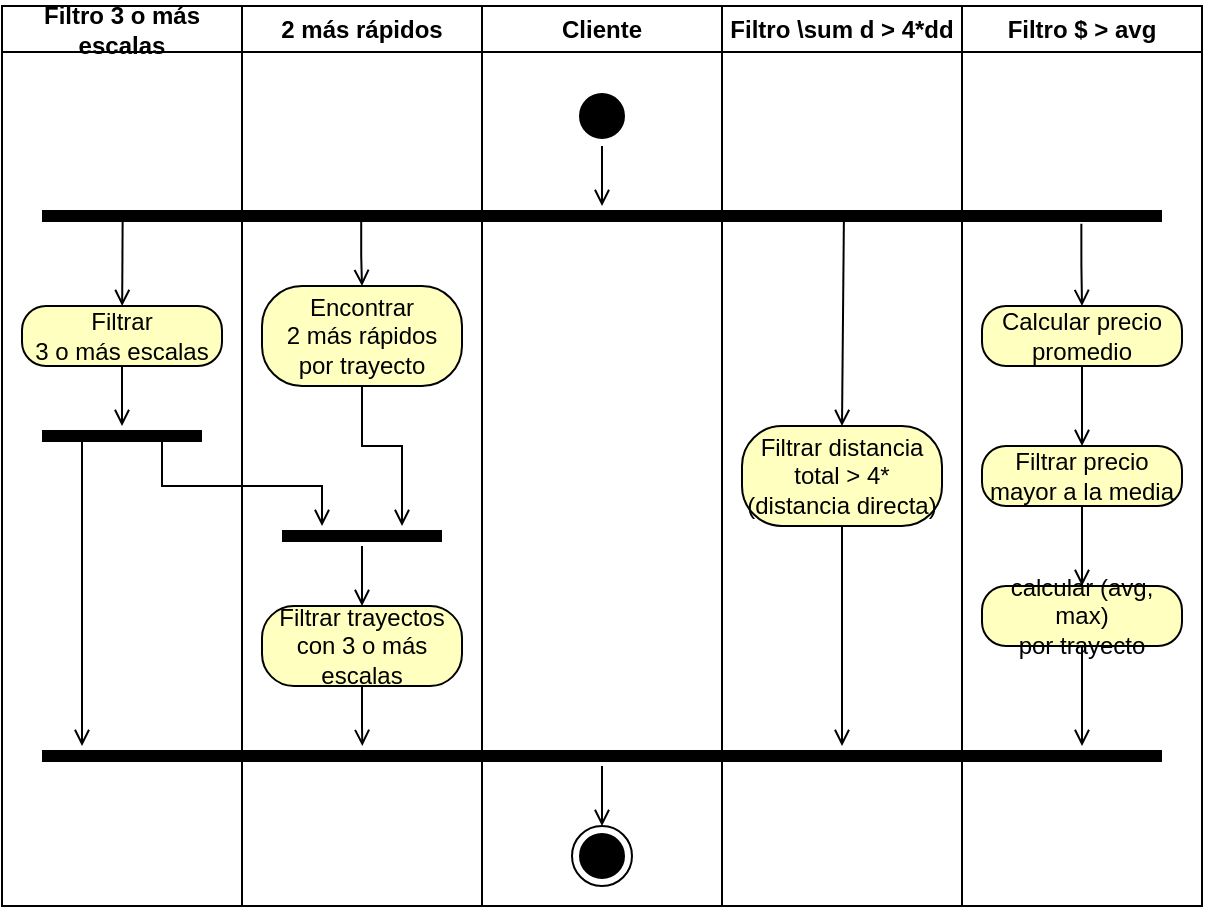 <mxfile version="21.8.0" type="device">
  <diagram name="Page-1" id="V0aKmFcZMrBBoX7ab7Hi">
    <mxGraphModel dx="723" dy="427" grid="1" gridSize="10" guides="1" tooltips="1" connect="1" arrows="1" fold="1" page="1" pageScale="1" pageWidth="850" pageHeight="1100" math="0" shadow="0">
      <root>
        <mxCell id="0" />
        <mxCell id="1" parent="0" />
        <mxCell id="v8eVq_Bh96CFJJvyu7WR-1" value="Filtro 3 o más escalas" style="swimlane;whiteSpace=wrap;html=1;" vertex="1" parent="1">
          <mxGeometry x="120" y="20" width="120" height="450" as="geometry" />
        </mxCell>
        <mxCell id="v8eVq_Bh96CFJJvyu7WR-19" value="&lt;div&gt;Filtrar&lt;/div&gt;&lt;div&gt;3 o más escalas&lt;/div&gt;" style="rounded=1;whiteSpace=wrap;html=1;arcSize=40;fontColor=#000000;fillColor=#ffffc0;strokeColor=#000000;" vertex="1" parent="v8eVq_Bh96CFJJvyu7WR-1">
          <mxGeometry x="10" y="150" width="100" height="30" as="geometry" />
        </mxCell>
        <mxCell id="v8eVq_Bh96CFJJvyu7WR-20" value="" style="edgeStyle=orthogonalEdgeStyle;html=1;verticalAlign=bottom;endArrow=open;endSize=6;strokeColor=#000000;rounded=0;endFill=0;" edge="1" source="v8eVq_Bh96CFJJvyu7WR-19" parent="v8eVq_Bh96CFJJvyu7WR-1" target="v8eVq_Bh96CFJJvyu7WR-21">
          <mxGeometry relative="1" as="geometry">
            <mxPoint x="60" y="260" as="targetPoint" />
          </mxGeometry>
        </mxCell>
        <mxCell id="v8eVq_Bh96CFJJvyu7WR-21" value="" style="shape=line;html=1;strokeWidth=6;strokeColor=#000000;" vertex="1" parent="v8eVq_Bh96CFJJvyu7WR-1">
          <mxGeometry x="20" y="210" width="80" height="10" as="geometry" />
        </mxCell>
        <mxCell id="v8eVq_Bh96CFJJvyu7WR-2" value="2 más rápidos" style="swimlane;whiteSpace=wrap;html=1;" vertex="1" parent="1">
          <mxGeometry x="240" y="20" width="120" height="450" as="geometry" />
        </mxCell>
        <mxCell id="v8eVq_Bh96CFJJvyu7WR-22" value="" style="edgeStyle=orthogonalEdgeStyle;html=1;verticalAlign=bottom;endArrow=open;endSize=6;strokeColor=#000000;rounded=0;endFill=0;exitX=0.75;exitY=0.5;exitDx=0;exitDy=0;exitPerimeter=0;" edge="1" source="v8eVq_Bh96CFJJvyu7WR-21" parent="v8eVq_Bh96CFJJvyu7WR-2">
          <mxGeometry relative="1" as="geometry">
            <mxPoint x="40" y="260" as="targetPoint" />
            <Array as="points">
              <mxPoint x="-40" y="240" />
              <mxPoint x="40" y="240" />
            </Array>
          </mxGeometry>
        </mxCell>
        <mxCell id="v8eVq_Bh96CFJJvyu7WR-23" value="" style="edgeStyle=orthogonalEdgeStyle;html=1;verticalAlign=bottom;endArrow=open;endSize=6;strokeColor=#000000;rounded=0;endFill=0;exitX=0.25;exitY=0.5;exitDx=0;exitDy=0;exitPerimeter=0;" edge="1" parent="v8eVq_Bh96CFJJvyu7WR-2" source="v8eVq_Bh96CFJJvyu7WR-21">
          <mxGeometry relative="1" as="geometry">
            <mxPoint x="-80" y="370" as="targetPoint" />
            <mxPoint x="-30" y="280" as="sourcePoint" />
            <Array as="points">
              <mxPoint x="-80" y="320" />
              <mxPoint x="-80" y="320" />
            </Array>
          </mxGeometry>
        </mxCell>
        <mxCell id="v8eVq_Bh96CFJJvyu7WR-25" style="edgeStyle=orthogonalEdgeStyle;rounded=0;orthogonalLoop=1;jettySize=auto;html=1;endArrow=open;endFill=0;" edge="1" parent="v8eVq_Bh96CFJJvyu7WR-2" source="v8eVq_Bh96CFJJvyu7WR-24">
          <mxGeometry relative="1" as="geometry">
            <mxPoint x="80" y="260" as="targetPoint" />
            <Array as="points">
              <mxPoint x="60" y="220" />
              <mxPoint x="80" y="220" />
            </Array>
          </mxGeometry>
        </mxCell>
        <mxCell id="v8eVq_Bh96CFJJvyu7WR-24" value="&lt;div&gt;Encontrar&lt;/div&gt;&lt;div&gt;2 más rápidos&lt;/div&gt;&lt;div&gt;por trayecto&lt;br&gt;&lt;/div&gt;" style="rounded=1;whiteSpace=wrap;html=1;arcSize=40;fontColor=#000000;fillColor=#ffffc0;strokeColor=#000000;" vertex="1" parent="v8eVq_Bh96CFJJvyu7WR-2">
          <mxGeometry x="10" y="140" width="100" height="50" as="geometry" />
        </mxCell>
        <mxCell id="v8eVq_Bh96CFJJvyu7WR-32" style="edgeStyle=orthogonalEdgeStyle;rounded=0;orthogonalLoop=1;jettySize=auto;html=1;endArrow=open;endFill=0;" edge="1" parent="v8eVq_Bh96CFJJvyu7WR-2" source="v8eVq_Bh96CFJJvyu7WR-30" target="v8eVq_Bh96CFJJvyu7WR-31">
          <mxGeometry relative="1" as="geometry" />
        </mxCell>
        <mxCell id="v8eVq_Bh96CFJJvyu7WR-30" value="" style="shape=line;html=1;strokeWidth=6;strokeColor=#000000;" vertex="1" parent="v8eVq_Bh96CFJJvyu7WR-2">
          <mxGeometry x="20" y="260" width="80" height="10" as="geometry" />
        </mxCell>
        <mxCell id="v8eVq_Bh96CFJJvyu7WR-31" value="Filtrar trayectos con 3 o más escalas" style="rounded=1;whiteSpace=wrap;html=1;arcSize=40;fontColor=#000000;fillColor=#ffffc0;strokeColor=#000000;" vertex="1" parent="v8eVq_Bh96CFJJvyu7WR-2">
          <mxGeometry x="10" y="300" width="100" height="40" as="geometry" />
        </mxCell>
        <mxCell id="v8eVq_Bh96CFJJvyu7WR-3" value="Cliente" style="swimlane;whiteSpace=wrap;html=1;startSize=23;" vertex="1" parent="1">
          <mxGeometry x="360" y="20" width="120" height="450" as="geometry" />
        </mxCell>
        <mxCell id="v8eVq_Bh96CFJJvyu7WR-35" style="edgeStyle=orthogonalEdgeStyle;rounded=0;orthogonalLoop=1;jettySize=auto;html=1;endArrow=open;endFill=0;" edge="1" parent="v8eVq_Bh96CFJJvyu7WR-3" source="v8eVq_Bh96CFJJvyu7WR-33" target="v8eVq_Bh96CFJJvyu7WR-34">
          <mxGeometry relative="1" as="geometry" />
        </mxCell>
        <mxCell id="v8eVq_Bh96CFJJvyu7WR-33" value="" style="shape=line;html=1;strokeWidth=6;" vertex="1" parent="v8eVq_Bh96CFJJvyu7WR-3">
          <mxGeometry x="-220" y="370" width="560" height="10" as="geometry" />
        </mxCell>
        <mxCell id="v8eVq_Bh96CFJJvyu7WR-34" value="" style="ellipse;html=1;shape=endState;fillColor=#000000;strokeColor=#000000;" vertex="1" parent="v8eVq_Bh96CFJJvyu7WR-3">
          <mxGeometry x="45" y="410" width="30" height="30" as="geometry" />
        </mxCell>
        <mxCell id="v8eVq_Bh96CFJJvyu7WR-36" value="" style="ellipse;html=1;shape=startState;fillColor=#000000;strokeColor=#000000;" vertex="1" parent="v8eVq_Bh96CFJJvyu7WR-3">
          <mxGeometry x="45" y="40" width="30" height="30" as="geometry" />
        </mxCell>
        <mxCell id="v8eVq_Bh96CFJJvyu7WR-4" value="Filtro \sum d &amp;gt; 4*dd" style="swimlane;whiteSpace=wrap;html=1;" vertex="1" parent="1">
          <mxGeometry x="480" y="20" width="120" height="450" as="geometry" />
        </mxCell>
        <mxCell id="v8eVq_Bh96CFJJvyu7WR-28" style="edgeStyle=orthogonalEdgeStyle;rounded=0;orthogonalLoop=1;jettySize=auto;html=1;endArrow=open;endFill=0;" edge="1" parent="v8eVq_Bh96CFJJvyu7WR-4" source="v8eVq_Bh96CFJJvyu7WR-26">
          <mxGeometry relative="1" as="geometry">
            <mxPoint x="60" y="370" as="targetPoint" />
          </mxGeometry>
        </mxCell>
        <mxCell id="v8eVq_Bh96CFJJvyu7WR-26" value="Filtrar distancia total &amp;gt; 4*(distancia directa)" style="rounded=1;whiteSpace=wrap;html=1;arcSize=40;fontColor=#000000;fillColor=#ffffc0;strokeColor=#000000;" vertex="1" parent="v8eVq_Bh96CFJJvyu7WR-4">
          <mxGeometry x="10" y="210" width="100" height="50" as="geometry" />
        </mxCell>
        <mxCell id="v8eVq_Bh96CFJJvyu7WR-6" value="Filtro $ &amp;gt; avg" style="swimlane;whiteSpace=wrap;html=1;" vertex="1" parent="1">
          <mxGeometry x="600" y="20" width="120" height="450" as="geometry" />
        </mxCell>
        <mxCell id="v8eVq_Bh96CFJJvyu7WR-29" style="edgeStyle=orthogonalEdgeStyle;rounded=0;orthogonalLoop=1;jettySize=auto;html=1;endArrow=open;endFill=0;" edge="1" parent="v8eVq_Bh96CFJJvyu7WR-6" source="v8eVq_Bh96CFJJvyu7WR-27" target="v8eVq_Bh96CFJJvyu7WR-38">
          <mxGeometry relative="1" as="geometry">
            <mxPoint x="60" y="270" as="targetPoint" />
          </mxGeometry>
        </mxCell>
        <mxCell id="v8eVq_Bh96CFJJvyu7WR-27" value="Calcular precio promedio" style="rounded=1;whiteSpace=wrap;html=1;arcSize=40;fontColor=#000000;fillColor=#ffffc0;strokeColor=#000000;" vertex="1" parent="v8eVq_Bh96CFJJvyu7WR-6">
          <mxGeometry x="10" y="150" width="100" height="30" as="geometry" />
        </mxCell>
        <mxCell id="v8eVq_Bh96CFJJvyu7WR-38" value="Filtrar precio mayor a la media" style="rounded=1;whiteSpace=wrap;html=1;arcSize=40;fontColor=#000000;fillColor=#ffffc0;strokeColor=#000000;" vertex="1" parent="v8eVq_Bh96CFJJvyu7WR-6">
          <mxGeometry x="10" y="220" width="100" height="30" as="geometry" />
        </mxCell>
        <mxCell id="v8eVq_Bh96CFJJvyu7WR-44" style="edgeStyle=orthogonalEdgeStyle;rounded=0;orthogonalLoop=1;jettySize=auto;html=1;endArrow=open;endFill=0;" edge="1" parent="v8eVq_Bh96CFJJvyu7WR-6" source="v8eVq_Bh96CFJJvyu7WR-43">
          <mxGeometry relative="1" as="geometry">
            <mxPoint x="60" y="370" as="targetPoint" />
          </mxGeometry>
        </mxCell>
        <mxCell id="v8eVq_Bh96CFJJvyu7WR-43" value="&lt;div&gt;calcular (avg, max)&lt;/div&gt;&lt;div&gt;por trayecto&lt;/div&gt;" style="rounded=1;whiteSpace=wrap;html=1;arcSize=40;fontColor=#000000;fillColor=#ffffc0;strokeColor=#000000;" vertex="1" parent="v8eVq_Bh96CFJJvyu7WR-6">
          <mxGeometry x="10" y="290" width="100" height="30" as="geometry" />
        </mxCell>
        <mxCell id="v8eVq_Bh96CFJJvyu7WR-39" style="edgeStyle=orthogonalEdgeStyle;rounded=0;orthogonalLoop=1;jettySize=auto;html=1;endArrow=open;endFill=0;" edge="1" parent="v8eVq_Bh96CFJJvyu7WR-6" source="v8eVq_Bh96CFJJvyu7WR-38" target="v8eVq_Bh96CFJJvyu7WR-43">
          <mxGeometry relative="1" as="geometry">
            <mxPoint x="60" y="300" as="targetPoint" />
          </mxGeometry>
        </mxCell>
        <mxCell id="v8eVq_Bh96CFJJvyu7WR-15" style="edgeStyle=orthogonalEdgeStyle;rounded=0;orthogonalLoop=1;jettySize=auto;html=1;exitX=0.716;exitY=0.55;exitDx=0;exitDy=0;exitPerimeter=0;endArrow=open;endFill=0;" edge="1" parent="1" source="v8eVq_Bh96CFJJvyu7WR-12" target="v8eVq_Bh96CFJJvyu7WR-26">
          <mxGeometry relative="1" as="geometry">
            <mxPoint x="540" y="190" as="targetPoint" />
            <mxPoint x="540" y="130" as="sourcePoint" />
            <Array as="points">
              <mxPoint x="540" y="126" />
            </Array>
          </mxGeometry>
        </mxCell>
        <mxCell id="v8eVq_Bh96CFJJvyu7WR-12" value="" style="shape=line;html=1;strokeWidth=6;" vertex="1" parent="1">
          <mxGeometry x="140" y="120" width="560" height="10" as="geometry" />
        </mxCell>
        <mxCell id="v8eVq_Bh96CFJJvyu7WR-16" style="edgeStyle=orthogonalEdgeStyle;rounded=0;orthogonalLoop=1;jettySize=auto;html=1;exitX=0.928;exitY=0.883;exitDx=0;exitDy=0;exitPerimeter=0;endArrow=open;endFill=0;" edge="1" parent="1" source="v8eVq_Bh96CFJJvyu7WR-12" target="v8eVq_Bh96CFJJvyu7WR-27">
          <mxGeometry relative="1" as="geometry">
            <mxPoint x="660" y="190" as="targetPoint" />
            <mxPoint x="660" y="140" as="sourcePoint" />
            <Array as="points" />
          </mxGeometry>
        </mxCell>
        <mxCell id="v8eVq_Bh96CFJJvyu7WR-17" value="" style="endArrow=open;html=1;rounded=0;align=center;verticalAlign=top;endFill=0;labelBackgroundColor=none;endSize=6;exitX=0.285;exitY=0.717;exitDx=0;exitDy=0;exitPerimeter=0;edgeStyle=orthogonalEdgeStyle;" edge="1" parent="1" source="v8eVq_Bh96CFJJvyu7WR-12" target="v8eVq_Bh96CFJJvyu7WR-24">
          <mxGeometry relative="1" as="geometry">
            <mxPoint x="320" y="320" as="targetPoint" />
            <mxPoint x="290" y="160" as="sourcePoint" />
          </mxGeometry>
        </mxCell>
        <mxCell id="v8eVq_Bh96CFJJvyu7WR-18" value="" style="endArrow=open;html=1;rounded=0;align=center;verticalAlign=top;endFill=0;labelBackgroundColor=none;endSize=6;exitX=0.072;exitY=0.717;exitDx=0;exitDy=0;exitPerimeter=0;" edge="1" parent="1" source="v8eVq_Bh96CFJJvyu7WR-12" target="v8eVq_Bh96CFJJvyu7WR-19">
          <mxGeometry relative="1" as="geometry">
            <mxPoint x="180" y="150" as="targetPoint" />
            <mxPoint x="180" y="160" as="sourcePoint" />
          </mxGeometry>
        </mxCell>
        <mxCell id="v8eVq_Bh96CFJJvyu7WR-37" value="" style="edgeStyle=orthogonalEdgeStyle;html=1;verticalAlign=bottom;endArrow=open;endSize=6;strokeColor=#000000;rounded=0;" edge="1" source="v8eVq_Bh96CFJJvyu7WR-36" parent="1" target="v8eVq_Bh96CFJJvyu7WR-12">
          <mxGeometry relative="1" as="geometry">
            <mxPoint x="420" y="110" as="targetPoint" />
          </mxGeometry>
        </mxCell>
        <mxCell id="v8eVq_Bh96CFJJvyu7WR-42" style="edgeStyle=orthogonalEdgeStyle;rounded=0;orthogonalLoop=1;jettySize=auto;html=1;entryX=0.286;entryY=0;entryDx=0;entryDy=0;entryPerimeter=0;endArrow=open;endFill=0;" edge="1" parent="1" source="v8eVq_Bh96CFJJvyu7WR-31" target="v8eVq_Bh96CFJJvyu7WR-33">
          <mxGeometry relative="1" as="geometry" />
        </mxCell>
      </root>
    </mxGraphModel>
  </diagram>
</mxfile>
